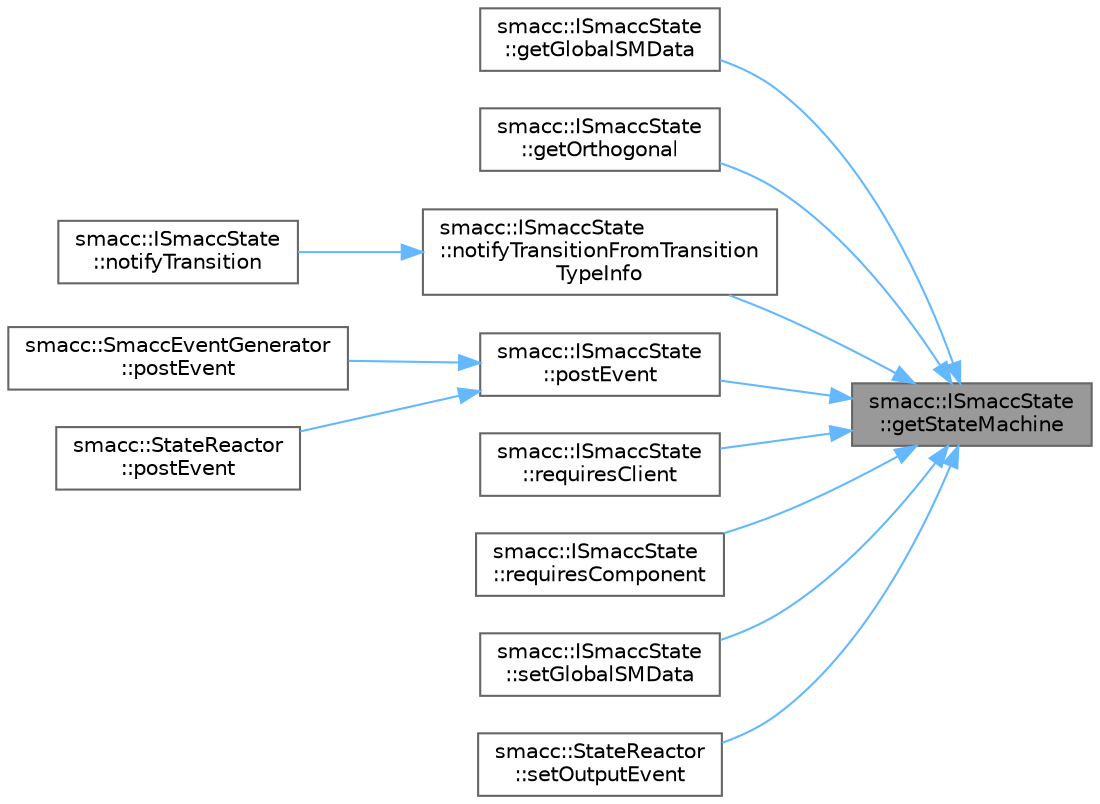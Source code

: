 digraph "smacc::ISmaccState::getStateMachine"
{
 // LATEX_PDF_SIZE
  bgcolor="transparent";
  edge [fontname=Helvetica,fontsize=10,labelfontname=Helvetica,labelfontsize=10];
  node [fontname=Helvetica,fontsize=10,shape=box,height=0.2,width=0.4];
  rankdir="RL";
  Node1 [label="smacc::ISmaccState\l::getStateMachine",height=0.2,width=0.4,color="gray40", fillcolor="grey60", style="filled", fontcolor="black",tooltip=" "];
  Node1 -> Node2 [dir="back",color="steelblue1",style="solid"];
  Node2 [label="smacc::ISmaccState\l::getGlobalSMData",height=0.2,width=0.4,color="grey40", fillcolor="white", style="filled",URL="$classsmacc_1_1ISmaccState.html#ad6811b03329d9e694e78bc4b1220c2c0",tooltip=" "];
  Node1 -> Node3 [dir="back",color="steelblue1",style="solid"];
  Node3 [label="smacc::ISmaccState\l::getOrthogonal",height=0.2,width=0.4,color="grey40", fillcolor="white", style="filled",URL="$classsmacc_1_1ISmaccState.html#afc5c5683cbe39964a52fc3a2553196d2",tooltip=" "];
  Node1 -> Node4 [dir="back",color="steelblue1",style="solid"];
  Node4 [label="smacc::ISmaccState\l::notifyTransitionFromTransition\lTypeInfo",height=0.2,width=0.4,color="grey40", fillcolor="white", style="filled",URL="$classsmacc_1_1ISmaccState.html#acb3dd7d402c634004ae3b67a01169438",tooltip=" "];
  Node4 -> Node5 [dir="back",color="steelblue1",style="solid"];
  Node5 [label="smacc::ISmaccState\l::notifyTransition",height=0.2,width=0.4,color="grey40", fillcolor="white", style="filled",URL="$classsmacc_1_1ISmaccState.html#a98df316afd79180d3c27a15a7d5dd1cf",tooltip=" "];
  Node1 -> Node6 [dir="back",color="steelblue1",style="solid"];
  Node6 [label="smacc::ISmaccState\l::postEvent",height=0.2,width=0.4,color="grey40", fillcolor="white", style="filled",URL="$classsmacc_1_1ISmaccState.html#acef404ab3766ddf2892e8dad14a4a7cf",tooltip=" "];
  Node6 -> Node7 [dir="back",color="steelblue1",style="solid"];
  Node7 [label="smacc::SmaccEventGenerator\l::postEvent",height=0.2,width=0.4,color="grey40", fillcolor="white", style="filled",URL="$classsmacc_1_1SmaccEventGenerator.html#a0bc8c90df39c07d36f74e3dd60ad5c8d",tooltip=" "];
  Node6 -> Node8 [dir="back",color="steelblue1",style="solid"];
  Node8 [label="smacc::StateReactor\l::postEvent",height=0.2,width=0.4,color="grey40", fillcolor="white", style="filled",URL="$classsmacc_1_1StateReactor.html#a06303bdf908d04d5a6eb5f63131e68bd",tooltip=" "];
  Node1 -> Node9 [dir="back",color="steelblue1",style="solid"];
  Node9 [label="smacc::ISmaccState\l::requiresClient",height=0.2,width=0.4,color="grey40", fillcolor="white", style="filled",URL="$classsmacc_1_1ISmaccState.html#a7f95c9f0a6ea2d6f18d1aec0519de4ac",tooltip=" "];
  Node1 -> Node10 [dir="back",color="steelblue1",style="solid"];
  Node10 [label="smacc::ISmaccState\l::requiresComponent",height=0.2,width=0.4,color="grey40", fillcolor="white", style="filled",URL="$classsmacc_1_1ISmaccState.html#afd5264c36403d22e124eea89a0122e59",tooltip=" "];
  Node1 -> Node11 [dir="back",color="steelblue1",style="solid"];
  Node11 [label="smacc::ISmaccState\l::setGlobalSMData",height=0.2,width=0.4,color="grey40", fillcolor="white", style="filled",URL="$classsmacc_1_1ISmaccState.html#a120fcda41b44a437ff2e3906ac9fa5ca",tooltip=" "];
  Node1 -> Node12 [dir="back",color="steelblue1",style="solid"];
  Node12 [label="smacc::StateReactor\l::setOutputEvent",height=0.2,width=0.4,color="grey40", fillcolor="white", style="filled",URL="$classsmacc_1_1StateReactor.html#ae9d0dd0c8cdcc57f8881f0962040c8ed",tooltip=" "];
}
